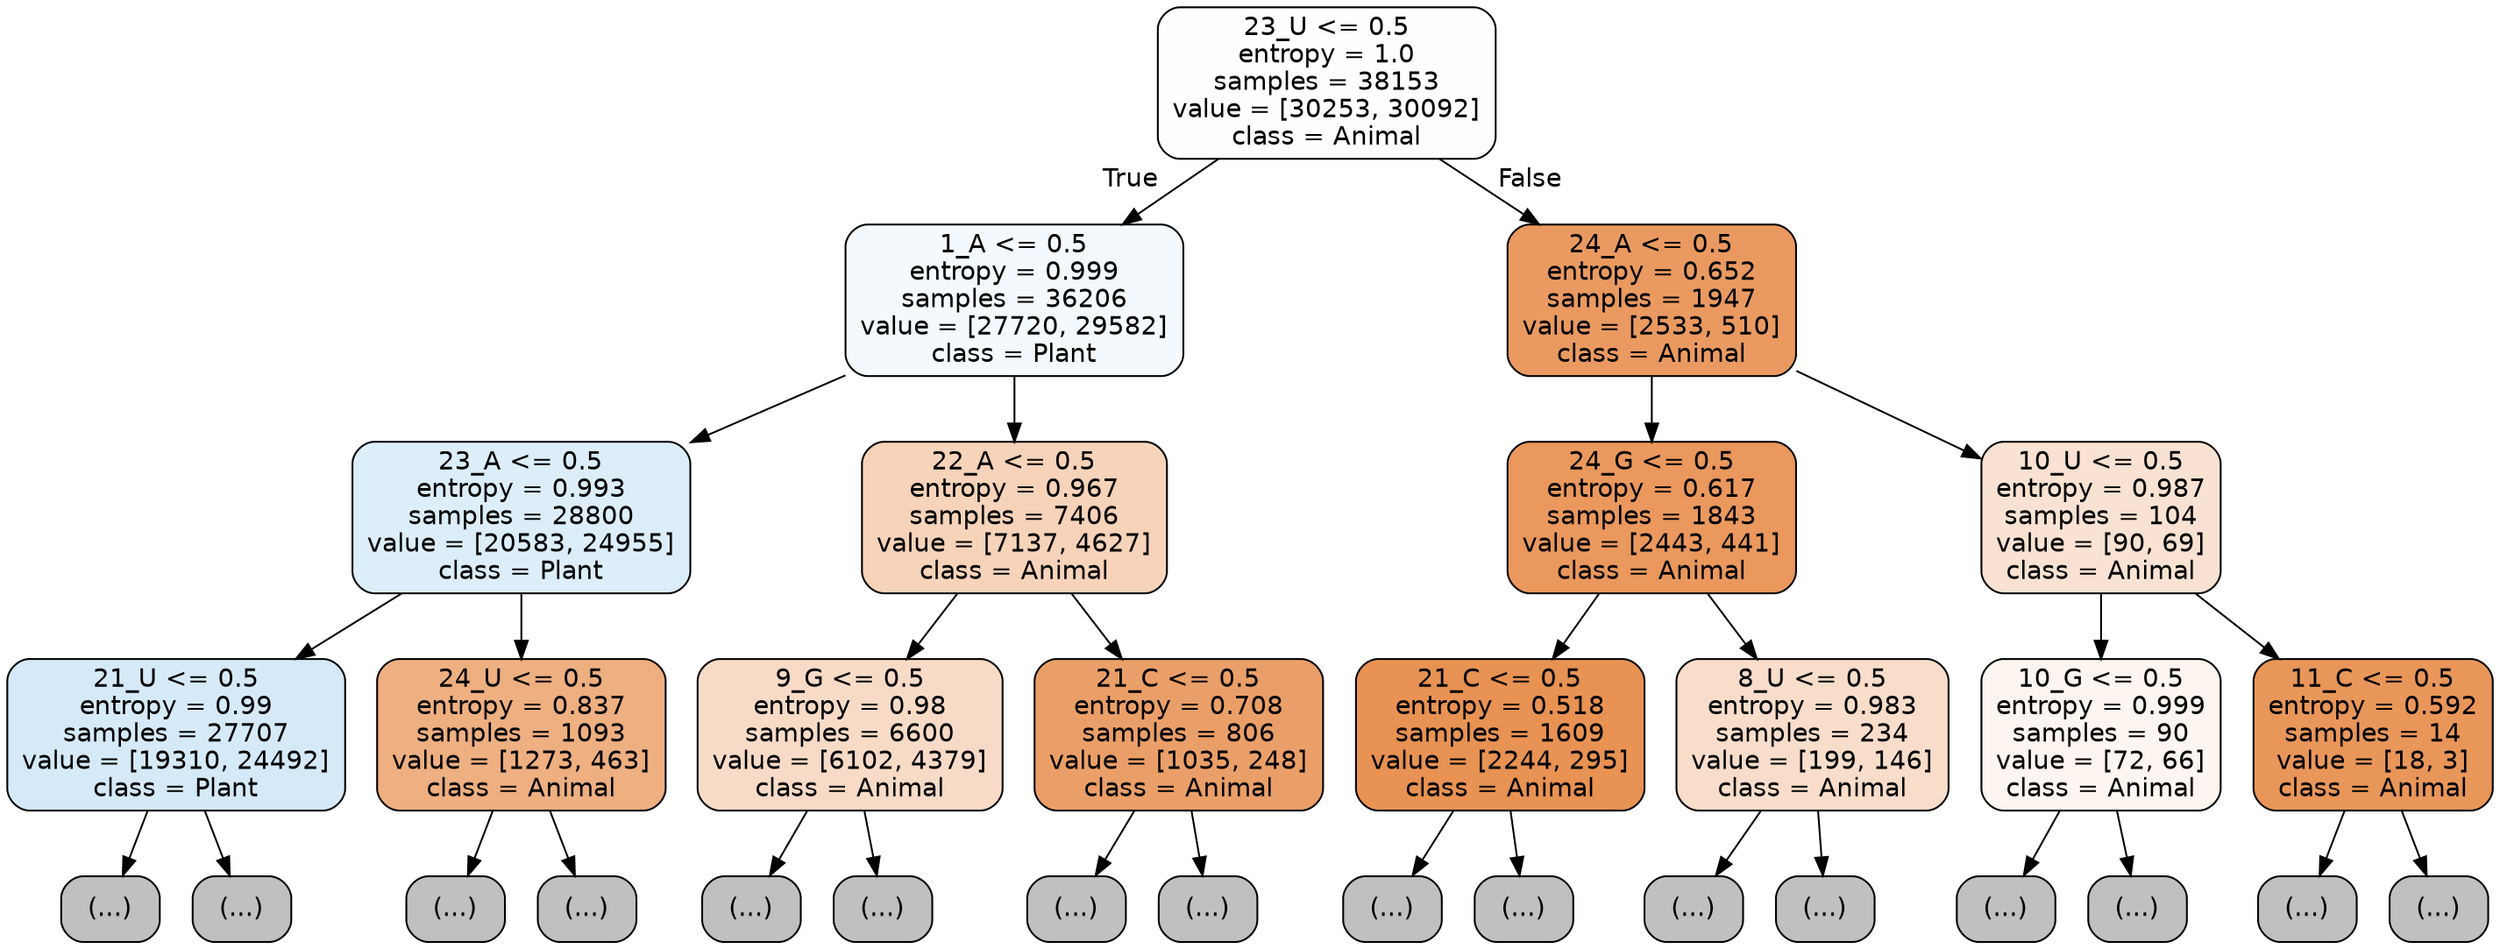 digraph Tree {
node [shape=box, style="filled, rounded", color="black", fontname="helvetica"] ;
edge [fontname="helvetica"] ;
0 [label="23_U <= 0.5\nentropy = 1.0\nsamples = 38153\nvalue = [30253, 30092]\nclass = Animal", fillcolor="#fffefe"] ;
1 [label="1_A <= 0.5\nentropy = 0.999\nsamples = 36206\nvalue = [27720, 29582]\nclass = Plant", fillcolor="#f3f9fd"] ;
0 -> 1 [labeldistance=2.5, labelangle=45, headlabel="True"] ;
2 [label="23_A <= 0.5\nentropy = 0.993\nsamples = 28800\nvalue = [20583, 24955]\nclass = Plant", fillcolor="#dceefa"] ;
1 -> 2 ;
3 [label="21_U <= 0.5\nentropy = 0.99\nsamples = 27707\nvalue = [19310, 24492]\nclass = Plant", fillcolor="#d5eaf9"] ;
2 -> 3 ;
4 [label="(...)", fillcolor="#C0C0C0"] ;
3 -> 4 ;
9301 [label="(...)", fillcolor="#C0C0C0"] ;
3 -> 9301 ;
11790 [label="24_U <= 0.5\nentropy = 0.837\nsamples = 1093\nvalue = [1273, 463]\nclass = Animal", fillcolor="#eeaf81"] ;
2 -> 11790 ;
11791 [label="(...)", fillcolor="#C0C0C0"] ;
11790 -> 11791 ;
12228 [label="(...)", fillcolor="#C0C0C0"] ;
11790 -> 12228 ;
12313 [label="22_A <= 0.5\nentropy = 0.967\nsamples = 7406\nvalue = [7137, 4627]\nclass = Animal", fillcolor="#f6d3b9"] ;
1 -> 12313 ;
12314 [label="9_G <= 0.5\nentropy = 0.98\nsamples = 6600\nvalue = [6102, 4379]\nclass = Animal", fillcolor="#f8dbc7"] ;
12313 -> 12314 ;
12315 [label="(...)", fillcolor="#C0C0C0"] ;
12314 -> 12315 ;
14764 [label="(...)", fillcolor="#C0C0C0"] ;
12314 -> 14764 ;
15639 [label="21_C <= 0.5\nentropy = 0.708\nsamples = 806\nvalue = [1035, 248]\nclass = Animal", fillcolor="#eb9f68"] ;
12313 -> 15639 ;
15640 [label="(...)", fillcolor="#C0C0C0"] ;
15639 -> 15640 ;
15931 [label="(...)", fillcolor="#C0C0C0"] ;
15639 -> 15931 ;
16000 [label="24_A <= 0.5\nentropy = 0.652\nsamples = 1947\nvalue = [2533, 510]\nclass = Animal", fillcolor="#ea9a61"] ;
0 -> 16000 [labeldistance=2.5, labelangle=-45, headlabel="False"] ;
16001 [label="24_G <= 0.5\nentropy = 0.617\nsamples = 1843\nvalue = [2443, 441]\nclass = Animal", fillcolor="#ea985d"] ;
16000 -> 16001 ;
16002 [label="21_C <= 0.5\nentropy = 0.518\nsamples = 1609\nvalue = [2244, 295]\nclass = Animal", fillcolor="#e89253"] ;
16001 -> 16002 ;
16003 [label="(...)", fillcolor="#C0C0C0"] ;
16002 -> 16003 ;
16426 [label="(...)", fillcolor="#C0C0C0"] ;
16002 -> 16426 ;
16533 [label="8_U <= 0.5\nentropy = 0.983\nsamples = 234\nvalue = [199, 146]\nclass = Animal", fillcolor="#f8ddca"] ;
16001 -> 16533 ;
16534 [label="(...)", fillcolor="#C0C0C0"] ;
16533 -> 16534 ;
16623 [label="(...)", fillcolor="#C0C0C0"] ;
16533 -> 16623 ;
16648 [label="10_U <= 0.5\nentropy = 0.987\nsamples = 104\nvalue = [90, 69]\nclass = Animal", fillcolor="#f9e2d1"] ;
16000 -> 16648 ;
16649 [label="10_G <= 0.5\nentropy = 0.999\nsamples = 90\nvalue = [72, 66]\nclass = Animal", fillcolor="#fdf5ef"] ;
16648 -> 16649 ;
16650 [label="(...)", fillcolor="#C0C0C0"] ;
16649 -> 16650 ;
16693 [label="(...)", fillcolor="#C0C0C0"] ;
16649 -> 16693 ;
16708 [label="11_C <= 0.5\nentropy = 0.592\nsamples = 14\nvalue = [18, 3]\nclass = Animal", fillcolor="#e9965a"] ;
16648 -> 16708 ;
16709 [label="(...)", fillcolor="#C0C0C0"] ;
16708 -> 16709 ;
16710 [label="(...)", fillcolor="#C0C0C0"] ;
16708 -> 16710 ;
}